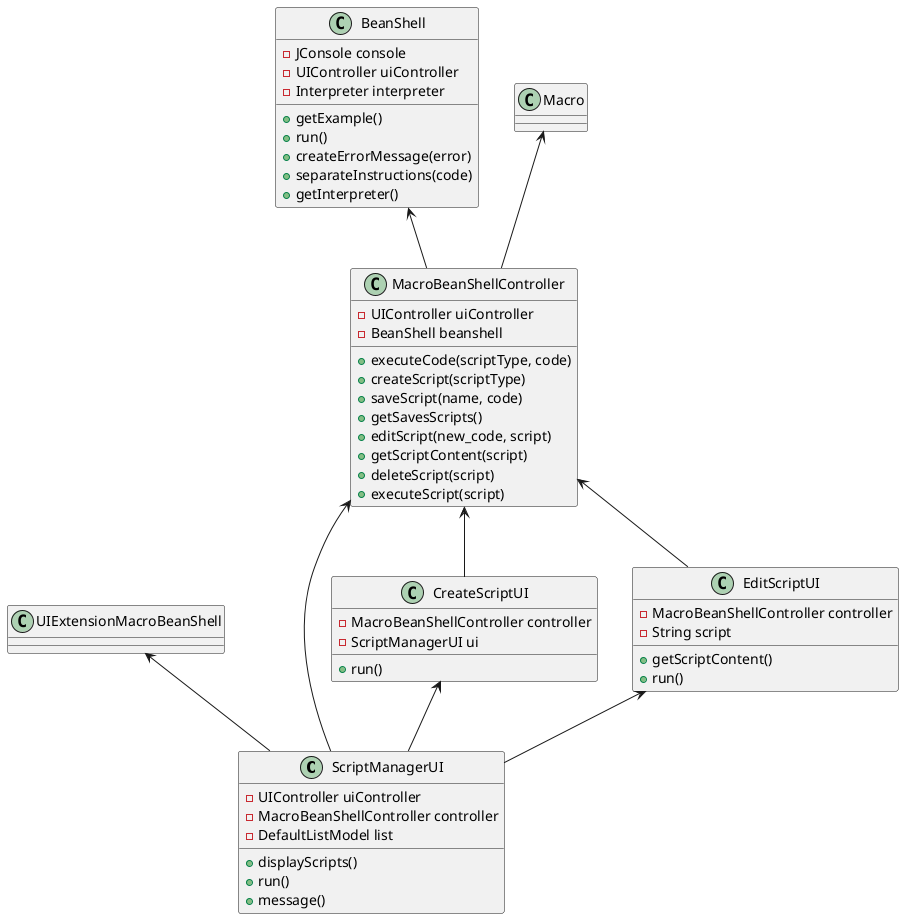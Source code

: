 @startuml doc-files/lang07.2_class_manager.png

class ScriptManagerUI {
	-UIController uiController
	-MacroBeanShellController controller
	-DefaultListModel list
	+displayScripts()
	+run()
	+message()
}

class UIExtensionMacroBeanShell{
}

class MacroBeanShellController {
	-UIController uiController
	-BeanShell beanshell
	+executeCode(scriptType, code)
	+createScript(scriptType)
	+saveScript(name, code)
	+getSavesScripts()
	+editScript(new_code, script)
	+getScriptContent(script)
	+deleteScript(script)
	+executeScript(script)
}

class CreateScriptUI {
	-MacroBeanShellController controller
	-ScriptManagerUI ui
	+run()
}

class EditScriptUI {
	-MacroBeanShellController controller
	-String script
	+getScriptContent()
	+run()
}

class BeanShell {
	-JConsole console
	-UIController uiController
	-Interpreter interpreter
	+getExample()
	+run()
	+createErrorMessage(error)
	+separateInstructions(code)
	+getInterpreter()
}

class Macro{
}

UIExtensionMacroBeanShell <-- ScriptManagerUI
MacroBeanShellController <-- ScriptManagerUI
CreateScriptUI <-- ScriptManagerUI
EditScriptUI <-- ScriptManagerUI
MacroBeanShellController <-- CreateScriptUI
MacroBeanShellController <-- EditScriptUI
BeanShell <-- MacroBeanShellController
Macro <-- MacroBeanShellController


@enduml
